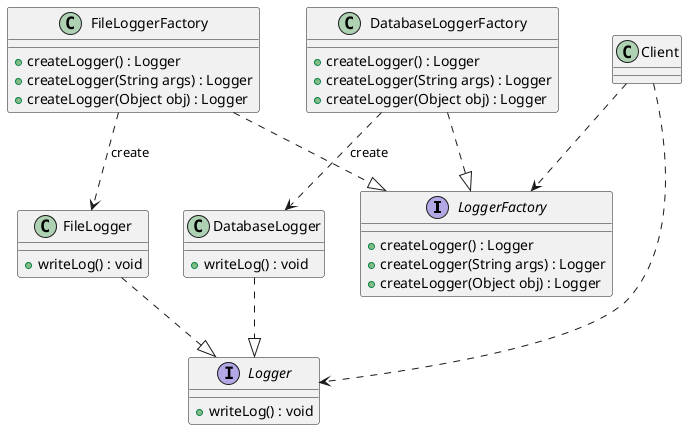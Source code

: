 @startuml
'https://plantuml.com/class-diagram

interface LoggerFactory{
+ createLogger() : Logger
+ createLogger(String args) : Logger
+ createLogger(Object obj) : Logger
}
interface Logger{
+ writeLog() : void
}
class FileLoggerFactory{
+ createLogger() : Logger
+ createLogger(String args) : Logger
+ createLogger(Object obj) : Logger
}
class DatabaseLoggerFactory{
+ createLogger() : Logger
+ createLogger(String args) : Logger
+ createLogger(Object obj) : Logger
}
class FileLogger{
+ writeLog() : void
}
class DatabaseLogger{
+ writeLog() : void
}
class Client{

}
Client ..> LoggerFactory
Client ..> Logger
FileLoggerFactory ..|> LoggerFactory
DatabaseLoggerFactory ..|> LoggerFactory
FileLogger ..|> Logger
DatabaseLogger ..|> Logger
FileLoggerFactory ..> FileLogger : create
DatabaseLoggerFactory ..> DatabaseLogger : create
@enduml